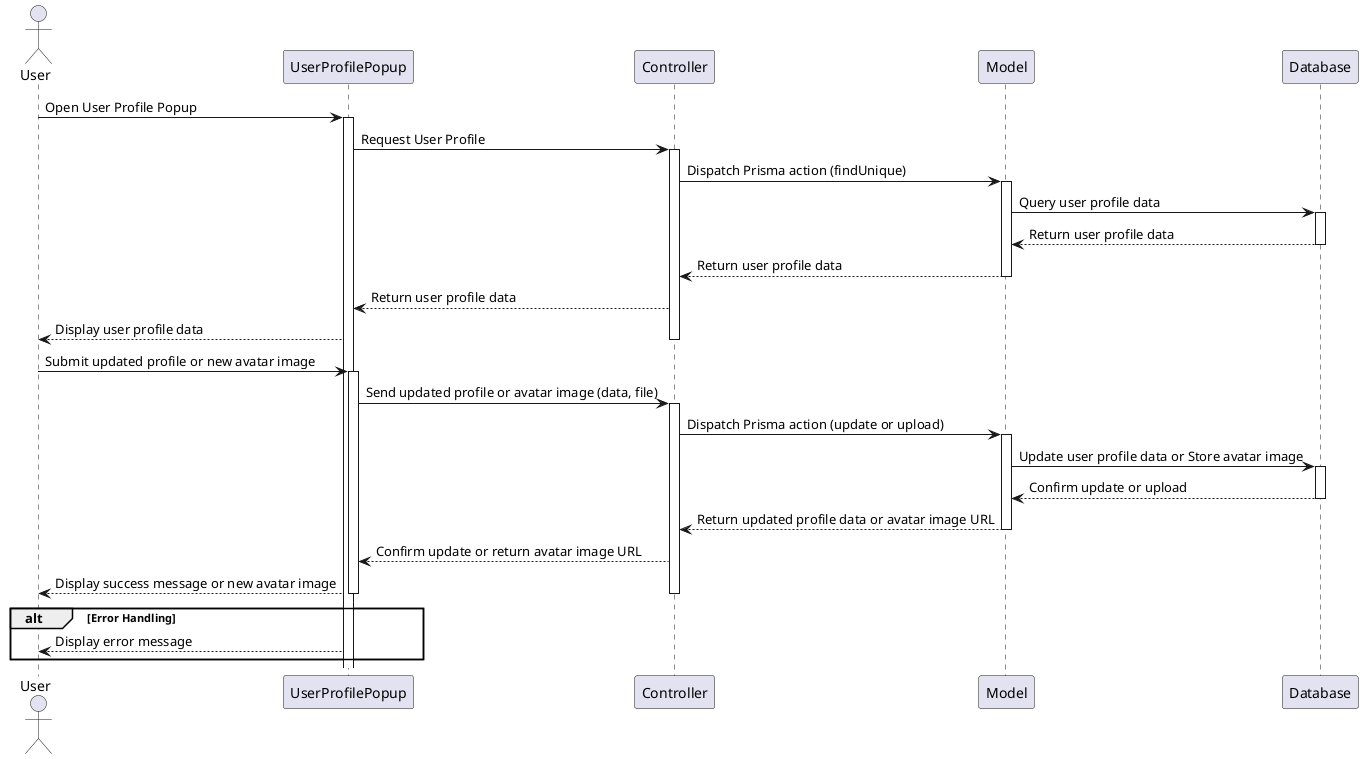 @startuml
actor User
participant UserProfilePopup
participant Controller
participant Model
participant Database

User -> UserProfilePopup: Open User Profile Popup
activate UserProfilePopup
UserProfilePopup -> Controller: Request User Profile
activate Controller
Controller -> Model: Dispatch Prisma action (findUnique)
activate Model
Model -> Database: Query user profile data
activate Database
Database --> Model: Return user profile data
deactivate Database
Model --> Controller: Return user profile data
deactivate Model
Controller --> UserProfilePopup: Return user profile data
UserProfilePopup --> User: Display user profile data
deactivate Controller

User -> UserProfilePopup: Submit updated profile or new avatar image
activate UserProfilePopup
UserProfilePopup -> Controller: Send updated profile or avatar image (data, file)
activate Controller
Controller -> Model: Dispatch Prisma action (update or upload)
activate Model
Model -> Database: Update user profile data or Store avatar image
activate Database
Database --> Model: Confirm update or upload
deactivate Database
Model --> Controller: Return updated profile data or avatar image URL
deactivate Model
Controller --> UserProfilePopup: Confirm update or return avatar image URL
UserProfilePopup --> User: Display success message or new avatar image
deactivate Controller
deactivate UserProfilePopup

alt Error Handling
    UserProfilePopup --> User: Display error message
end

@enduml

